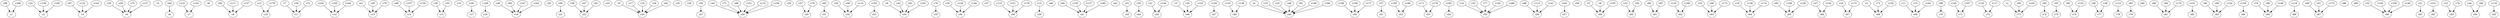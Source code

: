 strict digraph  {
c1;
c2;
c3;
c4;
c5;
c6;
c7;
c8;
c9;
c10;
c11;
c12;
c13;
c14;
c15;
c16;
c17;
c18;
c19;
c20;
c21;
c22;
c23;
c24;
c25;
c26;
c27;
c28;
c29;
c30;
c31;
c32;
c33;
c34;
c35;
c36;
c37;
c38;
c39;
c40;
c41;
c42;
c43;
c44;
c45;
c46;
c47;
c48;
c49;
c50;
c51;
c52;
c53;
c54;
c55;
c56;
c57;
c58;
c59;
c60;
c61;
c62;
c63;
c64;
c65;
c66;
c67;
c68;
c69;
c70;
c71;
c72;
c73;
c74;
c75;
c76;
c77;
c78;
c79;
c80;
c81;
c82;
c83;
c84;
c85;
c86;
c87;
c88;
c89;
c90;
c91;
c92;
c93;
c94;
c95;
v1;
v2;
v3;
v4;
v5;
v6;
v7;
v8;
v9;
v10;
v11;
v12;
v13;
v14;
v15;
v16;
v17;
v18;
v19;
v20;
v21;
v22;
v23;
v24;
v25;
v26;
v27;
v28;
v29;
v30;
v31;
v32;
v33;
v34;
v35;
v36;
v37;
v38;
v39;
v40;
v41;
v42;
v43;
v44;
v45;
v46;
v47;
v48;
v49;
v50;
v51;
v52;
v53;
v54;
v55;
v56;
v57;
v58;
v59;
v60;
v61;
v62;
v63;
v64;
v65;
v66;
v67;
v68;
v69;
v70;
v71;
v72;
v73;
v74;
v75;
v76;
v77;
v78;
v79;
v80;
v81;
v82;
v83;
v84;
v85;
v86;
v87;
v88;
v89;
v90;
v91;
v92;
v93;
v94;
v95;
v96;
v97;
v98;
v99;
v100;
v101;
v102;
v103;
v104;
v105;
v106;
v107;
v108;
v109;
v110;
v111;
v112;
v113;
v114;
v115;
v116;
v117;
v118;
v119;
v120;
v121;
v122;
v123;
v124;
v125;
v126;
v127;
v128;
v129;
v130;
v131;
v132;
v133;
v134;
v135;
v136;
v137;
v138;
v139;
v140;
v141;
v142;
v143;
v144;
v145;
v146;
v147;
v148;
v149;
v150;
v151;
v152;
v153;
v154;
v155;
v156;
v157;
v158;
v159;
v160;
v161;
v162;
v163;
v164;
v165;
v166;
v167;
v168;
v169;
v170;
v171;
v172;
v173;
v174;
v175;
v176;
v177;
v178;
v179;
v180;
v181;
v182;
v183;
v184;
v1 -> c73  [weight=1];
v2 -> c68  [weight=1];
v3 -> c46  [weight=1];
v4 -> c49  [weight=1];
v5 -> c59  [weight=1];
v6 -> c24  [weight=1];
v7 -> c11  [weight=1];
v8 -> c59  [weight=1];
v9 -> c34  [weight=1];
v10 -> c49  [weight=1];
v11 -> c69  [weight=1];
v12 -> c10  [weight=1];
v13 -> c39  [weight=1];
v14 -> c55  [weight=1];
v15 -> c69  [weight=1];
v16 -> c67  [weight=1];
v17 -> c24  [weight=1];
v18 -> c24  [weight=1];
v19 -> c64  [weight=1];
v20 -> c36  [weight=1];
v21 -> c91  [weight=1];
v22 -> c93  [weight=1];
v23 -> c60  [weight=1];
v24 -> c2  [weight=1];
v25 -> c49  [weight=1];
v26 -> c4  [weight=1];
v27 -> c66  [weight=1];
v28 -> c4  [weight=1];
v29 -> c22  [weight=1];
v30 -> c32  [weight=1];
v31 -> c45  [weight=1];
v32 -> c90  [weight=1];
v33 -> c63  [weight=1];
v34 -> c24  [weight=1];
v35 -> c46  [weight=1];
v36 -> c77  [weight=1];
v37 -> c30  [weight=1];
v38 -> c77  [weight=1];
v39 -> c15  [weight=1];
v40 -> c83  [weight=1];
v41 -> c13  [weight=1];
v42 -> c34  [weight=1];
v43 -> c28  [weight=1];
v44 -> c94  [weight=1];
v45 -> c13  [weight=1];
v46 -> c19  [weight=1];
v47 -> c22  [weight=1];
v48 -> c49  [weight=1];
v49 -> c87  [weight=1];
v50 -> c44  [weight=1];
v51 -> c43  [weight=1];
v52 -> c55  [weight=1];
v53 -> c15  [weight=1];
v54 -> c27  [weight=1];
v55 -> c75  [weight=1];
v56 -> c21  [weight=1];
v57 -> c51  [weight=1];
v58 -> c32  [weight=1];
v59 -> c11  [weight=1];
v60 -> c19  [weight=1];
v61 -> c49  [weight=1];
v62 -> c24  [weight=1];
v63 -> c65  [weight=1];
v64 -> c6  [weight=1];
v65 -> c74  [weight=1];
v66 -> c81  [weight=1];
v67 -> c87  [weight=1];
v68 -> c56  [weight=1];
v69 -> c14  [weight=1];
v70 -> c35  [weight=1];
v71 -> c28  [weight=1];
v72 -> c11  [weight=1];
v73 -> c68  [weight=1];
v74 -> c85  [weight=1];
v75 -> c4  [weight=1];
v76 -> c93  [weight=1];
v77 -> c55  [weight=1];
v78 -> c13  [weight=1];
v79 -> c30  [weight=1];
v80 -> c94  [weight=1];
v81 -> c34  [weight=1];
v82 -> c9  [weight=1];
v83 -> c31  [weight=1];
v84 -> c81  [weight=1];
v85 -> c76  [weight=1];
v86 -> c61  [weight=1];
v87 -> c61  [weight=1];
v88 -> c70  [weight=1];
v89 -> c28  [weight=1];
v90 -> c85  [weight=1];
v91 -> c22  [weight=1];
v92 -> c60  [weight=1];
v93 -> c79  [weight=1];
v94 -> c41  [weight=1];
v95 -> c73  [weight=1];
v96 -> c83  [weight=1];
v97 -> c3  [weight=1];
v98 -> c1  [weight=1];
v99 -> c63  [weight=1];
v100 -> c90  [weight=1];
v101 -> c28  [weight=1];
v102 -> c55  [weight=1];
v103 -> c73  [weight=1];
v104 -> c12  [weight=1];
v105 -> c12  [weight=1];
v106 -> c65  [weight=1];
v107 -> c14  [weight=1];
v108 -> c50  [weight=1];
v109 -> c90  [weight=1];
v110 -> c28  [weight=1];
v111 -> c9  [weight=1];
v112 -> c78  [weight=1];
v113 -> c56  [weight=1];
v114 -> c32  [weight=1];
v115 -> c38  [weight=1];
v116 -> c72  [weight=1];
v117 -> c72  [weight=1];
v118 -> c86  [weight=1];
v119 -> c95  [weight=1];
v120 -> c47  [weight=1];
v121 -> c38  [weight=1];
v122 -> c3  [weight=1];
v123 -> c62  [weight=1];
v124 -> c83  [weight=1];
v125 -> c46  [weight=1];
v126 -> c66  [weight=1];
v127 -> c4  [weight=1];
v128 -> c65  [weight=1];
v129 -> c36  [weight=1];
v130 -> c14  [weight=1];
v131 -> c7  [weight=1];
v132 -> c82  [weight=1];
v133 -> c48  [weight=1];
v134 -> c45  [weight=1];
v135 -> c41  [weight=1];
v136 -> c64  [weight=1];
v137 -> c41  [weight=1];
v138 -> c48  [weight=1];
v139 -> c2  [weight=1];
v140 -> c90  [weight=1];
v141 -> c56  [weight=1];
v142 -> c34  [weight=1];
v143 -> c3  [weight=1];
v144 -> c36  [weight=1];
v145 -> c71  [weight=1];
v146 -> c85  [weight=1];
v147 -> c19  [weight=1];
v148 -> c49  [weight=1];
v149 -> c18  [weight=1];
v150 -> c52  [weight=1];
v151 -> c92  [weight=1];
v152 -> c7  [weight=1];
v153 -> c76  [weight=1];
v154 -> c68  [weight=1];
v155 -> c59  [weight=1];
v156 -> c28  [weight=1];
v157 -> c9  [weight=1];
v158 -> c50  [weight=1];
v159 -> c84  [weight=1];
v160 -> c62  [weight=1];
v161 -> c57  [weight=1];
v162 -> c19  [weight=1];
v163 -> c33  [weight=1];
v164 -> c12  [weight=1];
v165 -> c2  [weight=1];
v166 -> c52  [weight=1];
v167 -> c71  [weight=1];
v168 -> c1  [weight=1];
v169 -> c55  [weight=1];
v170 -> c81  [weight=1];
v171 -> c53  [weight=1];
v172 -> c67  [weight=1];
v173 -> c63  [weight=1];
v174 -> c64  [weight=1];
v175 -> c87  [weight=1];
v176 -> c53  [weight=1];
v177 -> c50  [weight=1];
v178 -> c10  [weight=1];
v179 -> c38  [weight=1];
v180 -> c41  [weight=1];
v181 -> c17  [weight=1];
v182 -> c69  [weight=1];
v183 -> c54  [weight=1];
v184 -> c49  [weight=1];
}
